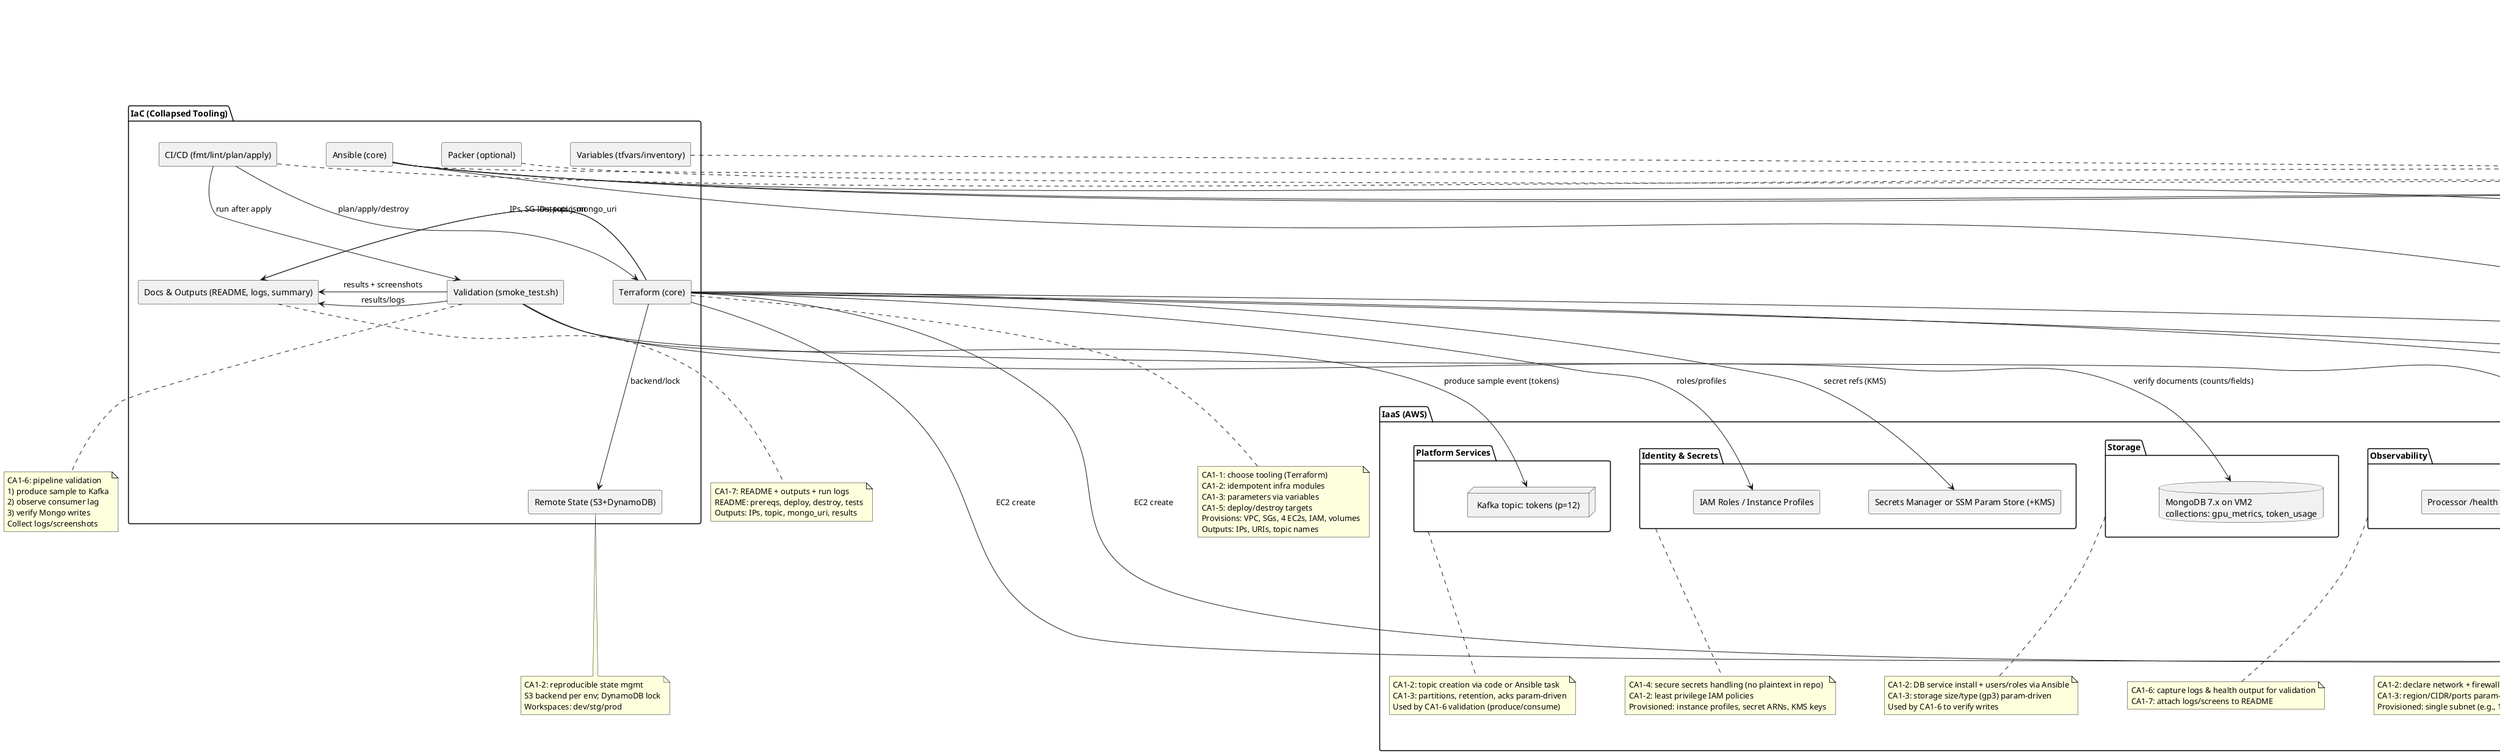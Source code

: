 @startuml
title CA1 Mapping — IaC → IaaS for CA0 Four-VM Stack (Detailed, Taller)

skinparam shadowing false
skinparam componentStyle rectangle
skinparam defaultTextAlignment left
skinparam nodesep 80
skinparam ranksep 120

' ===================== IaC (collapsed tooling) =====================
package "IaC (Collapsed Tooling)" as IAC {
  component TF    as "Terraform (core)"
  component ANS   as "Ansible (core)"
  component PKR   as "Packer (optional)"
  component VARS  as "Variables (tfvars/inventory)"
  component CI    as "CI/CD (fmt/lint/plan/apply)"
  component STATE as "Remote State (S3+DynamoDB)"
  component VAL   as "Validation (smoke_test.sh)"
  component DOCS  as "Docs & Outputs (README, logs, summary)"
}

note bottom of TF
CA1-1: choose tooling (Terraform)
CA1-2: idempotent infra modules
CA1-3: parameters via variables
CA1-5: deploy/destroy targets
Provisions: VPC, SGs, 4 EC2s, IAM, volumes
Outputs: IPs, URIs, topic names
end note

note bottom of ANS
CA1-1: choose tooling (Ansible)
CA1-2: idempotent service install
CA1-3: templated vars (group_vars)
Provisions: Kafka/ZK, MongoDB, Processor, Producers
Runs: roles, handlers, --check for dry runs
end note

note bottom of PKR
CA1-2: stable base AMI reduces drift
CA1-3: param image tags (cuda_version)
Optional: bake Docker + agents
end note

note bottom of VARS
CA1-3: parameterization & flexibility
Examples:
  region, az, cidr
  vm_types, counts
  kafka_topic=tokens
  kafka_partitions=12
  mongo_user/secret_id
end note

note bottom of CI
CA1-2: reproducible plans
CA1-5: one-command pipelines
Steps: terraform fmt/tflint/tfsec → plan → apply
end note

note bottom of STATE
CA1-2: reproducible state mgmt
S3 backend per env; DynamoDB lock
Workspaces: dev/stg/prod
end note

note bottom of VAL
CA1-6: pipeline validation
1) produce sample to Kafka
2) observe consumer lag
3) verify Mongo writes
Collect logs/screenshots
end note

note bottom of DOCS
CA1-7: README + outputs + run logs
README: prereqs, deploy, destroy, tests
Outputs: IPs, topic, mongo_uri, results
end note

CI --> TF : plan/apply/destroy
TF --> STATE : backend/lock
CI --> VAL  : run after apply
DOCS <- TF  : outputs.json
DOCS <- VAL : results/logs

' ===================== IaaS (AWS) — provisioned by IaC =====================
package "IaaS (AWS)" as IAAS {

  package "Networking" as NET {
    node VPC as "VPC / Subnet / Routes / Security Groups"
  }
  note bottom of NET
CA1-2: declare network + firewall rules in code
CA1-3: region/CIDR/ports param-driven
Provisioned: single subnet (e.g., 10.0.1.0/24), SGs for 9092/27017/22/8080
end note

  package "Identity & Secrets" as IDSEC {
    component IAM as "IAM Roles / Instance Profiles"
    component SECRETS as "Secrets Manager or SSM Param Store (+KMS)"
  }
  note bottom of IDSEC
CA1-4: secure secrets handling (no plaintext in repo)
CA1-2: least privilege IAM policies
Provisioned: instance profiles, secret ARNs, KMS keys
end note

  package "Compute (4 VMs)" as CMP {
    node VM1 as "VM1 kafka-zk
Kafka 9092; ZK 2181(local)"
    node VM2 as "VM2 mongodb
27017; gpu_metrics, token_usage"
    node VM3 as "VM3 processor
Docker FastAPI 8080"
    node VM4 as "VM4 producers
Docker 1-2 producers"
  }
  note bottom of CMP
CA1-2: VMs + packages/services immutable via code
CA1-3: vm types/count/AMI via variables
CA1-5: destroy removes all instances
Provisioned: EC2 + volumes; Ansible installs services and configures UFW to mirror SGs
end note

  package "Platform Services" as PLAT {
    node KAFKA as "Kafka topic: tokens (p=12)"
  }
  note bottom of PLAT
CA1-2: topic creation via code or Ansible task
CA1-3: partitions, retention, acks param-driven
Used by CA1-6 validation (produce/consume)
end note

  package "Storage" as STOR {
    database MONGO as "MongoDB 7.x on VM2
collections: gpu_metrics, token_usage"
  }
  note bottom of STOR
CA1-2: DB service install + users/roles via Ansible
CA1-3: storage size/type (gp3) param-driven
Used by CA1-6 to verify writes
end note

  package "Observability" as OBS {
    component LOGS as "CloudWatch/Local Logs"
    component HEALTH as "Processor /health (8080)"
  }
  note bottom of OBS
CA1-6: capture logs & health output for validation
CA1-7: attach logs/screens to README
end note
}

' ===================== IaC -> IaaS provisioning edges =====================
TF   --> VPC     : create VPC/Subnet/SGs
TF   --> IAM     : roles/profiles
TF   --> SECRETS : secret refs (KMS)
TF   --> VM1     : EC2 create
TF   --> VM2     : EC2 create
TF   --> VM3     : EC2 create
TF   --> VM4     : EC2 create

ANS  --> VM1     : install kafka + zk; configure 9092
ANS  --> VM2     : install mongodb; bind 27017; users/roles
ANS  --> VM3     : deploy processor container; expose 8080
ANS  --> VM4     : deploy producer containers

DOCS <- TF       : IPs, SG IDs, topic, mongo_uri

' ===================== Service wiring (CA0 topology, enforced by SGs) =====================
VM4 --> VM1 : produce tokens (tcp/9092)   \nSG: allow from producers only
VM3 --> VM1 : consume tokens (tcp/9092)   \nSG: allow from processor only
VM3 --> VM2 : write docs (tcp/27017)      \nSG: allow from processor only

actor Admin
Admin --> VM3 : HTTP 8080 (health)        \nSG: from Admin IP only
Admin --> VM1 : SSH 22 (key-only)         \nSG: from Admin IP only
Admin --> VM2 : SSH 22 (key-only)         \nSG: from Admin IP only
Admin --> VM4 : SSH 22 (key-only)         \nSG: from Admin IP only

' ===================== Validation & Deliverables =====================
VAL --> KAFKA : produce sample event (tokens)
VAL --> MONGO : verify documents (counts/fields)
VAL --> LOGS  : fetch broker/processor logs
DOCS <-  VAL  : results + screenshots

' ===================== Assignment Key & What IaC Provisions =====================
note bottom
CA1 Requirement Mapping:
(1) Tooling: Terraform + Ansible (Packer optional)
(2) Idempotency: infra (VPC, SGs, EC2), services (Kafka, Mongo, Processor, Producers) fully defined in code; reruns stable; destroy cleans all
(3) Parameterization: region, cidr, vm sizes, AMI, topic name, partitions (default 12), creds via variables
(4) Secrets: AWS Secrets Manager or SSM + KMS; no plaintext in repo
(5) Automation: CI pipeline or make targets for apply/destroy; terraform plan before apply
(6) Validation: smoke_test.sh produces to Kafka, observes consumption, verifies Mongo writes; logs/health captured
(7) Documentation: README with prereqs, deploy/destroy/test steps; attach outputs and run logs

IaC Provisioning Summary:
- Terraform: VPC/Subnet/Routes/SGs; IAM roles; EC2(4x); volumes; secret refs; outputs
- Ansible: install/configure Kafka/ZK (VM1), Mongo (VM2), Processor (VM3), Producers (VM4); UFW rules
- (Optional) Packer: stable base AMI with Docker/agents to reduce bootstrap time
end note

@enduml
